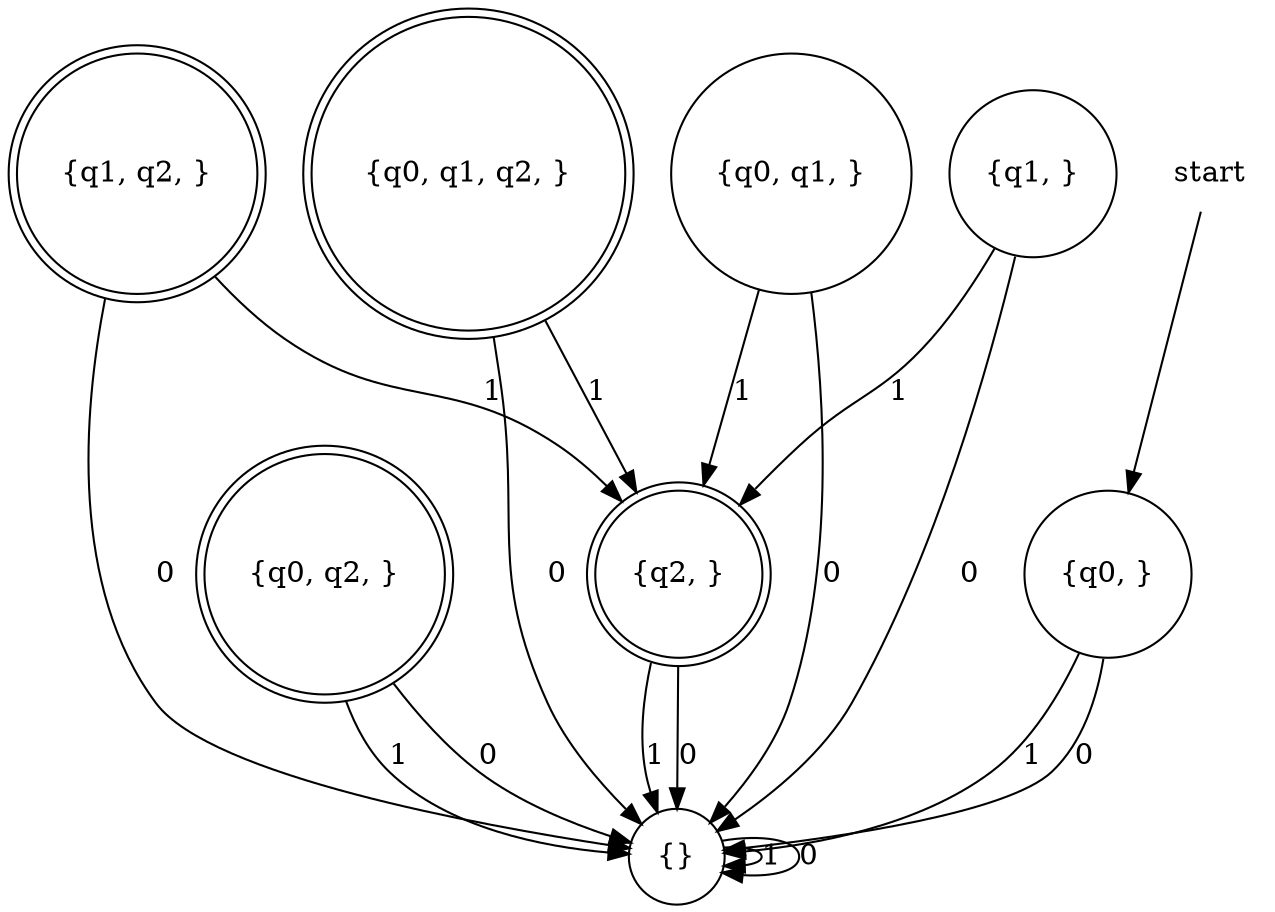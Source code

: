 digraph automaton {
    node [shape=none]; start;
    node [shape=doublecircle]; "{q0, q1, q2, }";
    node [shape=doublecircle]; "{q0, q2, }";
    node [shape=doublecircle]; "{q1, q2, }";
    node [shape=doublecircle]; "{q2, }";
    node [shape=circle];
    start -> "{q0, }";
    "{q0, q2, }" -> "{}" [label="1"];
    "{q0, q2, }" -> "{}" [label="0"];
    "{q0, q1, q2, }" -> "{q2, }" [label="1"];
    "{q0, q1, q2, }" -> "{}" [label="0"];
    "{q0, q1, }" -> "{q2, }" [label="1"];
    "{q0, q1, }" -> "{}" [label="0"];
    "{q2, }" -> "{}" [label="1"];
    "{q2, }" -> "{}" [label="0"];
    "{q1, }" -> "{q2, }" [label="1"];
    "{q1, }" -> "{}" [label="0"];
    "{q0, }" -> "{}" [label="1"];
    "{q0, }" -> "{}" [label="0"];
    "{q1, q2, }" -> "{q2, }" [label="1"];
    "{q1, q2, }" -> "{}" [label="0"];
    "{}" -> "{}" [label="1"];
    "{}" -> "{}" [label="0"];
}
